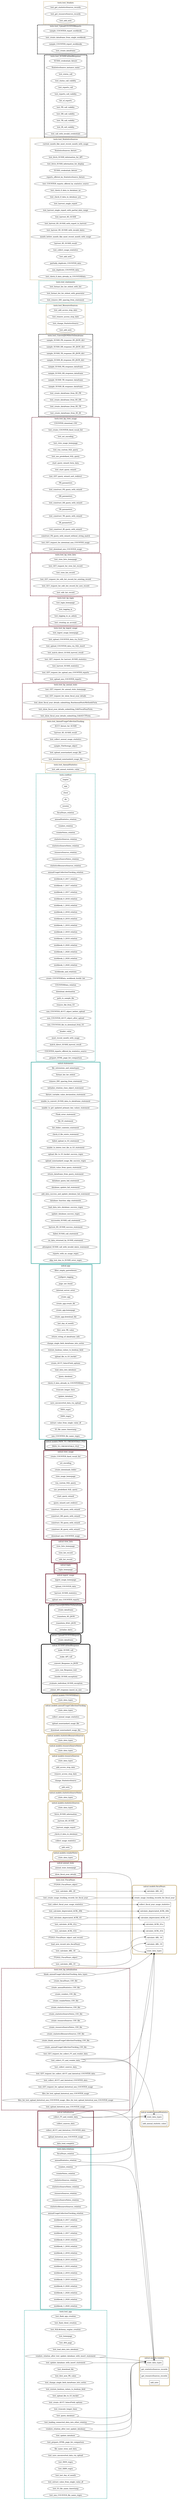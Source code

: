 digraph function_call_chains {
    graph [rankdir="LR"]

    /* Cluster Types
        `penwidth=5`
        Class: `style="rounded"`
        Tests: `style="dashed"`

        Relation: `color="#ceb888"` (Gold)
        Blueprint: `color="#782f40"` (Garnet)
        Module collecting general functions: `color="#5cb8b2"`
    */

    node [  // To remove the fill color from the individual function nodes
        style="filled"
        fillcolor="white"
    ]
    /* Node Types
        Route functions: `shape="cds"`
        Function connecting to S3: `shape="folder"`
        Function connecting to MySQL: `shape="cylinder"`
        Other functions: `shape="box"`

        Test function: `style="dashed"`
        Fixture function: `style="dotted"`
    */

    /*
        Edges represent function calls
            Edges are instantiated under the cluster containing the calling function
            Edges go from the calling function to the called function
        Function calls include
            Flask redirects to a route function's URL via `url_for()`
            Accessing a route via the Flask test client
    */

    subgraph cluster_fiscalYears {
        label="nolcat.models.fiscalYears"
        penwidth=5
        style="rounded"
        color="#ceb888"

        state_data_types_in_fiscalYears [
            label="state_data_types"
            shape="box"
        ]
        calculate_depreciated_ACRL_60b [shape="box"]
        calculate_depreciated_ACRL_63 [shape="box"]
        calculate_ACRL_61a [shape="box"]
        calculate_ACRL_61b [shape="box"]
        calculate_ARL_18 [shape="box"]
        calculate_ARL_19 [shape="box"]
        calculate_ARL_20 [shape="box"]
        create_usage_tracking_records_for_fiscal_year [shape="box"]
        collect_fiscal_year_usage_statistics [shape="box"]
    }

    subgraph cluster_annualStatistics {
        label="nolcat.models.annualStatistics"
        penwidth=5
        style="rounded"
        color="#ceb888"

        state_data_types_in_annualStatistics [
            label="state_data_types"
            shape="box"
        ]
        add_annual_statistic_value [shape="box"]
    }


    subgraph cluster_vendors {
        label="nolcat.models.vendors"
        penwidth=5
        style="rounded"
        color="#ceb888"

        state_data_types_in_vendors [
            label="state_data_types"
            shape="box"
        ]
        get_statisticsSources_records [shape="box"]
        get_resourceSources_records [shape="box"]
        add_note_in_vendors [
            label="add_note"
            shape="box"
        ]
    }


    subgraph cluster_vendorNotes {
        label="nolcat.models.vendorNotes"
        penwidth=5
        style="rounded"
        color="#ceb888"

        state_data_types_in_vendorNotes [
            label="state_data_types"
            /*shape=""*/
        ]
    }


    subgraph cluster_statisticsSources {
        label="nolcat.models.statisticsSources"
        penwidth=5
        style="rounded"
        color="#ceb888"

        state_data_types_in_statisticsSources [
            label="state_data_types"
            /*shape=""*/
        ]
        fetch_SUSHI_information
        _harvest_R5_SUSHI
        _harvest_single_report
        _check_if_data_in_database
        collect_usage_statistics
        add_note_in_statisticsSources [
            label="add_note"
            /*shape=""*/
        ]
    }


    subgraph cluster_statisticsSourceNotes {
        label="nolcat.models.statisticsSourceNotes"
        penwidth=5
        style="rounded"
        color="#ceb888"

        state_data_types_in_statisticsSourceNotes [
            label="state_data_types"
            /*shape=""*/
        ]
    }


    subgraph cluster_resourceSources {
        label="nolcat.models.resourceSources"
        penwidth=5
        style="rounded"
        color="#ceb888"

        state_data_types_in_resourceSources [
            label="state_data_types"
            /*shape=""*/
        ]
        add_access_stop_date
        remove_access_stop_date
        change_StatisticsSource
        add_note_in_resourceSources [
            label="add_note"
            /*shape=""*/
        ]
    }


    subgraph cluster_resourceSourceNotes {
        label="nolcat.models.resourceSourceNotes"
        penwidth=5
        style="rounded"
        color="#ceb888"

        state_data_types_in_resourceSourceNotes [
            label="state_data_types"
            /*shape=""*/
        ]
    }


    subgraph cluster_statisticsResourceSources {
        label="nolcat.models.statisticsResourceSources"
        penwidth=5
        style="rounded"
        color="#ceb888"

        state_data_types_in_statisticsResourceSources [
            label="state_data_types"
            /*shape=""*/
        ]
    }


    subgraph cluster_annualUsageCollectionTracking {
        label="nolcat.models.annualUsageCollectionTracking"
        penwidth=5
        style="rounded"
        color="#ceb888"

        state_data_types_in_annualUsageCollectionTracking [
            label="state_data_types"
            /*shape=""*/
        ]
        collect_annual_usage_statistics
        upload_nonstandard_usage_file
        download_nonstandard_usage_file
    }


    subgraph cluster_COUNTERData {
        label="nolcat.models.COUNTERData"
        penwidth=5
        style="rounded"
        color="#ceb888"

        state_data_types_in_COUNTERData [
            label="state_data_types"
            /*shape=""*/
        ]
    }


    subgraph cluster_SUSHICallAndResponse {
        label="nolcat.SUSHICallAndResponse"
        penwidth=5
        style="rounded"

        make_SUSHI_call
        _make_API_call
        _convert_Response_to_JSON
        _save_raw_Response_text
        _handle_SUSHI_exceptions
        _evaluate_individual_SUSHI_exception
        _stdout_API_response_based_on_size
    }


    subgraph cluster_UploadCOUNTERReports {
        label="nolcat.UploadCOUNTERReports"
        penwidth=5
        style="rounded"

        create_dataframe_in_UploadCOUNTERReports [
            label="create_dataframe"
            /*shape=""*/
        ]
    }


    subgraph cluster_ConvertJSONDictToDataframe {
        label="nolcat.ConvertJSONDictToDataframe"
        penwidth=5
        style="rounded"

        create_dataframe_in_ConvertJSONDictToDataframe [
            label="create_dataframe"
            /*shape=""*/
        ]
        _transform_R5_JSON
        _transform_R5b1_JSON
        _serialize_dates
    }


    subgraph cluster_annual_stats {
        label="nolcat.annual_stats"
        penwidth=5
        color="#782f40"

        annual_stats_homepage
        show_fiscal_year_details
    }
    show_fiscal_year_details -> state_data_types_in_fiscalYears


    subgraph cluster_ingest_usage {
        label="nolcat.ingest_usage"
        penwidth=5
        color="#782f40"

        ingest_usage_homepage
        upload_COUNTER_data
        harvest_SUSHI_statistics
        upload_non_COUNTER_reports
    }


    subgraph cluster_initialization {
        label="nolcat.initialization"
        penwidth=5
        color="#782f40"

        collect_FY_and_vendor_data
        collect_sources_data
        collect_AUCT_and_historical_COUNTER_data
        upload_historical_non_COUNTER_usage
        data_load_complete
    }
    collect_FY_and_vendor_data -> state_data_types_in_fiscalYears
    collect_FY_and_vendor_data -> state_data_types_in_annualStatistics
    collect_FY_and_vendor_data -> state_data_types_in_vendors


    subgraph cluster_login {
        label="nolcat.login"
        penwidth=5
        color="#782f40"

        login_homepage
    }


    subgraph cluster_view_lists {
        label="nolcat.view_lists"
        penwidth=5
        color="#782f40"

        view_lists_homepage
        view_list_record
        edit_list_record
    }


    subgraph cluster_view_usage {
        label="nolcat.view_usage"
        penwidth=5
        color="#782f40"

        create_COUNTER_fixed_vocab_list
        set_encoding
        create_downloads_folder
        view_usage_homepage
        run_custom_SQL_query
        use_predefined_SQL_query
        start_query_wizard
        query_wizard_sort_redirect
        construct_PR_query_with_wizard
        construct_DR_query_with_wizard
        construct_TR_query_with_wizard
        construct_IR_query_with_wizard
        download_non_COUNTER_usage
    }


    subgraph cluster_PATH_TO_CREDENTIALS_FILE {
        label="nolcat.models.PATH_TO_CREDENTIALS_FILE"
        penwidth=5

        PATH_TO_CREDENTIALS_FILE
    }


    subgraph cluster_app {
        label="nolcat.app"
        penwidth=5
        color="#5cb8b2"

        filter_empty_parentheses
        configure_logging
        page_not_found
        internal_server_error
        create_app
        "create_app.create_db"
        "create_app.homepage"
        "create_app.download_file"
        last_day_of_month
        first_new_PK_value
        return_string_of_dataframe_info
        change_single_field_dataframe_into_series
        restore_boolean_values_to_boolean_field
        upload_file_to_S3_bucket
        create_AUCT_SelectField_options
        load_data_into_database
        query_database
        check_if_data_already_in_COUNTERData
        truncate_longer_lines
        update_database
        save_unconverted_data_via_upload
        ISSN_regex
        ISBN_regex
        extract_value_from_single_value_df
        S3_file_name_timestamp
        non_COUNTER_file_name_regex
    }


    subgraph cluster_statements {
        label="nolcat.statements"
        penwidth=5
        color="#5cb8b2"

        file_extensions_and_mimetypes
        format_list_for_stdout
        remove_IDE_spacing_from_statement
        initialize_relation_class_object_statement
        fixture_variable_value_declaration_statement
        unable_to_convert_SUSHI_data_to_dataframe_statement
        unable_to_get_updated_primary_key_values_statement
        Flask_error_statement
        file_IO_statement
        list_folder_contents_statement
        check_if_file_exists_statement
        failed_upload_to_S3_statement
        unable_to_delete_test_file_in_S3_statement
        upload_file_to_S3_bucket_success_regex
        upload_nonstandard_usage_file_success_regex
        return_value_from_query_statement
        return_dataframe_from_query_statement
        database_query_fail_statement
        database_update_fail_statement
        add_data_success_and_update_database_fail_statement
        database_function_skip_statements
        load_data_into_database_success_regex
        update_database_success_regex
        successful_SUSHI_call_statement
        harvest_R5_SUSHI_success_statement
        failed_SUSHI_call_statement
        no_data_returned_by_SUSHI_statement
        attempted_SUSHI_call_with_invalid_dates_statement
        reports_with_no_usage_regex
        skip_test_due_to_SUSHI_error_regex
    }


    subgraph cluster_relations {
        label="tests.data.relations"
        penwidth=5
        color="#5cb8b2"

        fiscalYears_relation_in_relations [
            label="fiscalYears_relation"
            /*shape=""*/
        ]
        annualStatistics_relation_in_relations [
            label="annualStatistics_relation"
            /*shape=""*/
        ]
        vendors_relation_in_relations [
            label="vendors_relation"
            /*shape=""*/
        ]
        vendorNotes_relation_in_relations [
            label="vendorNotes_relation"
            /*shape=""*/
        ]
        statisticsSources_relation_in_relations [
            label="statisticsSources_relation"
            /*shape=""*/
        ]
        statisticsSourceNotes_relation_in_relations [
            label="statisticsSourceNotes_relation"
            /*shape=""*/
        ]
        resourceSources_relation_in_relations [
            label="resourceSources_relation"
            /*shape=""*/
        ]
        resourceSourceNotes_relation_in_relations [
            label="resourceSourceNotes_relation"
            /*shape=""*/
        ]
        statisticsResourceSources_relation_in_relations [
            label="statisticsResourceSources_relation"
            /*shape=""*/
        ]
        annualUsageCollectionTracking_relation_in_relations [
            label="annualUsageCollectionTracking_relation"
            /*shape=""*/
        ]
        workbook_0_2017_relation_in_relations [
            label="workbook_0_2017_relation"
            /*shape=""*/
        ]
        workbook_1_2017_relation_in_relations [
            label="workbook_1_2017_relation"
            /*shape=""*/
        ]
        workbook_2_2017_relation_in_relations [
            label="workbook_2_2017_relation"
            /*shape=""*/
        ]
        workbook_0_2018_relation_in_relations [
            label="workbook_0_2018_relation"
            /*shape=""*/
        ]
        workbook_1_2018_relation_in_relations [
            label="workbook_1_2018_relation"
            /*shape=""*/
        ]
        workbook_2_2018_relation_in_relations [
            label="workbook_2_2018_relation"
            /*shape=""*/
        ]
        workbook_0_2019_relation_in_relations [
            label="workbook_0_2019_relation"
            /*shape=""*/
        ]
        workbook_1_2019_relation_in_relations [
            label="workbook_1_2019_relation"
            /*shape=""*/
        ]
        workbook_2_2019_relation_in_relations [
            label="workbook_2_2019_relation"
            /*shape=""*/
        ]
        workbook_3_2019_relation_in_relations [
            label="workbook_3_2019_relation"
            /*shape=""*/
        ]
        workbook_0_2020_relation_in_relations [
            label="workbook_0_2020_relation"
            /*shape=""*/
        ]
        workbook_1_2020_relation_in_relations [
            label="workbook_1_2020_relation"
            /*shape=""*/
        ]
        workbook_2_2020_relation_in_relations [
            label="workbook_2_2020_relation"
            /*shape=""*/
        ]
        workbook_3_2020_relation_in_relations [
            label="workbook_3_2020_relation"
            /*shape=""*/
        ]
    }
    fiscalYears_relation_in_relations -> state_data_types_in_fiscalYears
    annualStatistics_relation_in_relations -> state_data_types_in_annualStatistics
    vendors_relation_in_relations -> state_data_types_in_vendors


    subgraph cluster_conftest {
        label="tests.conftest"
        penwidth=5
        style="dashed"
        color="#5cb8b2"

        engine
        app
        client
        db
        session
        fiscalYears_relation_in_conftest [
            label="fiscalYears_relation"
            /*shape=""*/
        ]
        annualStatistics_relation_in_conftest [
            label="annualStatistics_relation"
            /*shape=""*/
        ]
        vendors_relation_in_conftest [
            label="vendors_relation"
            /*shape=""*/
        ]
        vendorNotes_relation_in_conftest [
            label="vendorNotes_relation"
            /*shape=""*/
        ]
        statisticsSources_relation_in_conftest [
            label="statisticsSources_relation"
            /*shape=""*/
        ]
        statisticsSourceNotes_relation_in_conftest [
            label="statisticsSourceNotes_relation"
            /*shape=""*/
        ]
        resourceSources_relation_in_conftest [
            label="resourceSources_relation"
            /*shape=""*/
        ]
        resourceSourceNotes_relation_in_conftest [
            label="resourceSourceNotes_relation"
            /*shape=""*/
        ]
        statisticsResourceSources_relation_in_conftest [
            label="statisticsResourceSources_relation"
            /*shape=""*/
        ]
        annualUsageCollectionTracking_relation_in_conftest [
            label="annualUsageCollectionTracking_relation"
            /*shape=""*/
        ]
        workbook_0_2017_relation_in_conftest [
            label="workbook_0_2017_relation"
            /*shape=""*/
        ]
        workbook_1_2017_relation_in_conftest [
            label="workbook_1_2017_relation"
            /*shape=""*/
        ]
        workbook_2_2017_relation_in_conftest [
            label="workbook_2_2017_relation"
            /*shape=""*/
        ]
        workbook_0_2018_relation_in_conftest [
            label="workbook_0_2018_relation"
            /*shape=""*/
        ]
        workbook_1_2018_relation_in_conftest [
            label="workbook_1_2018_relation"
            /*shape=""*/
        ]
        workbook_2_2018_relation_in_conftest [
            label="workbook_2_2018_relation"
            /*shape=""*/
        ]
        workbook_0_2019_relation_in_conftest [
            label="workbook_0_2019_relation"
            /*shape=""*/
        ]
        workbook_1_2019_relation_in_conftest [
            label="workbook_1_2019_relation"
            /*shape=""*/
        ]
        workbook_2_2019_relation_in_conftest [
            label="workbook_2_2019_relation"
            /*shape=""*/
        ]
        workbook_3_2019_relation_in_conftest [
            label="workbook_3_2019_relation"
            /*shape=""*/
        ]
        workbook_0_2020_relation_in_conftest [
            label="workbook_0_2020_relation"
            /*shape=""*/
        ]
        workbook_1_2020_relation_in_conftest [
            label="workbook_1_2020_relation"
            /*shape=""*/
        ]
        workbook_2_2020_relation_in_conftest [
            label="workbook_2_2020_relation"
            /*shape=""*/
        ]
        workbook_3_2020_relation_in_conftest [
            label="workbook_3_2020_relation"
            /*shape=""*/
        ]
        workbooks_and_relations
        create_COUNTERData_workbook_iterdir_list
        COUNTERData_relation
        download_destination
        path_to_sample_file
        remove_file_from_S3
        non_COUNTER_AUCT_object_before_upload
        non_COUNTER_AUCT_object_after_upload
        non_COUNTER_file_to_download_from_S3
        header_value
        most_recent_month_with_usage
        match_direct_SUSHI_harvest_result
        COUNTER_reports_offered_by_statistics_source
        prepare_HTML_page_for_comparison
    }


    subgraph cluster_test_AnnualStatistics {
        label="tests.test_AnnualStatistics"
        penwidth=5
        style="dashed"
        color="#ceb888"

        test_add_annual_statistic_value
    }


    subgraph cluster_test_AnnualUsageCollectionTracking {
        label="tests.test_AnnualUsageCollectionTracking"
        penwidth=5
        style="dashed"
        color="#ceb888"

        AUCT_fixture_for_SUSHI
        harvest_R5_SUSHI_result_in_test_AnnualUsageCollectionTracking [
            label="harvest_R5_SUSHI_result"
            /*shape=""*/
        ]
        test_collect_annual_usage_statistics
        sample_FileStorage_object
        test_upload_nonstandard_usage_file
        test_download_nonstandard_usage_file
    }


    subgraph cluster_test_app {
        label="tests.test_app"
        penwidth=5
        style="dashed"
        color="#5cb8b2"

        test_flask_app_creation
        test_flask_client_creation
        test_SQLAlchemy_engine_creation
        test_homepage
        test_404_page
        test_load_data_into_database
        test_query_database
        test_loading_connected_data_into_other_relation
        test_download_file
        test_first_new_PK_value
        test_change_single_field_dataframe_into_series
        test_restore_boolean_values_to_boolean_field
        test_upload_file_to_S3_bucket
        test_create_AUCT_SelectField_options
        test_truncate_longer_lines
        vendors_relation_after_test_update_database
        test_update_database
        vendors_relation_after_test_update_database_with_insert_statement
        test_update_database_with_insert_statement
        test_prepare_HTML_page_for_comparison
        file_name_stem_and_data
        test_save_unconverted_data_via_upload
        test_ISSN_regex
        test_ISBN_regex
        test_last_day_of_month
        test_extract_value_from_single_value_df
        test_S3_file_name_timestamp
        test_non_COUNTER_file_name_regex
    }
    test_query_database -> state_data_types_in_vendors
    test_loading_connected_data_into_other_relation -> state_data_types_in_vendors
    vendors_relation_after_test_update_database -> state_data_types_in_vendors
    test_update_database -> state_data_types_in_vendors
    vendors_relation_after_test_update_database_with_insert_statement -> state_data_types_in_vendors
    test_update_database_with_insert_statement -> state_data_types_in_vendors


    subgraph cluster_test_bp_annual_stats {
        label="tests.test_bp_annual_stats"
        penwidth=5
        style="dashed"
        color="#782f40"

        test_GET_request_for_annual_stats_homepage
        test_GET_request_for_show_fiscal_year_details
        test_show_fiscal_year_details_submitting_RunAnnualStatsMethodsForm
        test_show_fiscal_year_details_submitting_EditFiscalYearForm
        test_show_fiscal_year_details_submitting_EditAUCTForm
    }


    subgraph cluster_test_bp_ingest_usage {
        label="tests.test_bp_ingest_usage"
        penwidth=5
        style="dashed"
        color="#782f40"

        test_ingest_usage_homepage
        test_upload_COUNTER_data_via_Excel
        test_upload_COUNTER_data_via_SQL_insert
        test_match_direct_SUSHI_harvest_result
        test_GET_request_for_harvest_SUSHI_statistics
        test_harvest_SUSHI_statistics
        test_GET_request_for_upload_non_COUNTER_reports
        test_upload_non_COUNTER_reports
    }


    subgraph cluster_test_bp_initialization {
        label="tests.test_bp_initialization"
        penwidth=5
        style="dashed"
        color="#782f40"

        blank_annualUsageCollectionTracking_data_types
        create_fiscalYears_CSV_file
        create_annualStatistics_CSV_file
        create_vendors_CSV_file
        create_vendorNotes_CSV_file
        create_statisticsSources_CSV_file
        create_statisticsSourceNotes_CSV_file
        create_resourceSources_CSV_file
        create_resourceSourceNotes_CSV_file
        create_statisticsResourceSources_CSV_file
        create_blank_annualUsageCollectionTracking_CSV_file
        create_annualUsageCollectionTracking_CSV_file
        test_GET_request_for_collect_FY_and_vendor_data
        test_collect_FY_and_vendor_data
        test_collect_sources_data
        test_GET_request_for_collect_AUCT_and_historical_COUNTER_data
        test_collect_AUCT_and_historical_COUNTER_data
        test_GET_request_for_upload_historical_non_COUNTER_usage
        files_for_test_upload_historical_non_COUNTER_usage
        "files_for_test_upload_historical_non_COUNTER_usage._files_for_test_upload_historical_non_COUNTER_usage"
        test_upload_historical_non_COUNTER_usage
    }
    blank_annualUsageCollectionTracking_data_types -> state_data_types_in_fiscalYears
    test_collect_FY_and_vendor_data -> state_data_types_in_fiscalYears
    test_collect_FY_and_vendor_data -> state_data_types_in_annualStatistics
    test_collect_FY_and_vendor_data -> state_data_types_in_vendors


    subgraph cluster_test_bp_login {
        label="tests.test_bp_login"
        penwidth=5
        style="dashed"
        color="#782f40"

        test_login_homepage
        test_logging_in
        test_logging_in_as_admin
        test_creating_an_account
    }


    subgraph cluster_test_bp_view_lists {
        label="tests.test_bp_view_lists"
        penwidth=5
        style="dashed"
        color="#782f40"

        test_view_lists_homepage
        test_GET_request_for_view_list_record
        test_view_list_record
        test_GET_request_for_edit_list_record_for_existing_record
        test_GET_request_for_edit_list_record_for_new_record
        test_edit_list_record
    }


    subgraph cluster_test_bp_view_usage {
        label="tests.test_bp_view_usage"
        penwidth=5
        style="dashed"
        color="#782f40"

        COUNTER_download_CSV
        test_create_COUNTER_fixed_vocab_list
        test_set_encoding
        test_view_usage_homepage
        test_run_custom_SQL_query
        test_use_predefined_SQL_query
        start_query_wizard_form_data
        test_start_query_wizard
        test_GET_query_wizard_sort_redirect
        PR_parameters
        test_construct_PR_query_with_wizard
        DR_parameters
        test_construct_DR_query_with_wizard
        TR_parameters
        test_construct_TR_query_with_wizard
        IR_parameters
        test_construct_IR_query_with_wizard
        construct_PR_query_with_wizard_without_string_match
        test_GET_request_for_download_non_COUNTER_usage
        test_download_non_COUNTER_usage
    }


    subgraph cluster_test_ConvertJSONDictToDataframe {
        label="tests.test_ConvertJSONDictToDataframe"
        penwidth=5
        style="dashed"

        sample_SUSHI_PR_response_R5_JSON_dict
        sample_SUSHI_DR_response_R5_JSON_dict
        sample_SUSHI_TR_response_R5_JSON_dict
        sample_SUSHI_IR_response_R5_JSON_dict
        sample_SUSHI_PR_response_dataframe
        sample_SUSHI_DR_response_dataframe
        sample_SUSHI_TR_response_dataframe
        sample_SUSHI_IR_response_dataframe
        test_create_dataframe_from_R5_PR
        test_create_dataframe_from_R5_DR
        test_create_dataframe_from_R5_TR
        test_create_dataframe_from_R5_IR
    }


    subgraph cluster_test_FiscalYears {
        label="tests.test_FiscalYears"
        penwidth=5
        style="dashed"
        color="#ceb888"

        FY2020_FiscalYears_object
        test_calculate_depreciated_ACRL_60b
        test_calculate_depreciated_ACRL_63
        test_calculate_ACRL_61a
        test_calculate_ACRL_61b
        test_calculate_ARL_18
        test_calculate_ARL_19
        test_calculate_ARL_20
        FY2023_FiscalYears_object_and_record
        load_new_record_into_fiscalYears
        test_create_usage_tracking_records_for_fiscal_year
        FY2022_FiscalYears_object
        test_collect_fiscal_year_usage_statistics
    }
    test_calculate_depreciated_ACRL_60b -> calculate_depreciated_ACRL_60b
    test_calculate_depreciated_ACRL_63 -> calculate_depreciated_ACRL_63
    test_calculate_ACRL_61a -> calculate_ACRL_61a
    test_calculate_ACRL_61b -> calculate_ACRL_61b
    test_calculate_ARL_18 -> calculate_ARL_18
    test_calculate_ARL_19 -> calculate_ARL_19
    test_calculate_ARL_20 -> calculate_ARL_20
    test_create_usage_tracking_records_for_fiscal_year -> create_usage_tracking_records_for_fiscal_year
    test_collect_fiscal_year_usage_statistics -> collect_fiscal_year_usage_statistics


    subgraph cluster_test_ResourceSources {
        label="tests.test_ResourceSources"
        penwidth=5
        style="dashed"
        color="#ceb888"

        test_add_access_stop_date
        test_remove_access_stop_date
        test_change_StatisticsSource
        test_add_note_in_test_ResourceSources [
            label="test_add_note"
            /*shape=""*/
        ]
    }


    subgraph cluster_test_statements {
        label="tests.test_statements"
        penwidth=5
        style="dashed"
        color="#5cb8b2"

        test_format_list_for_stdout_with_list
        test_format_list_for_stdout_with_generator
        test_remove_IDE_spacing_from_statement
    }


    subgraph cluster_test_StatisticsSources {
        label="tests.test_StatisticsSources"
        penwidth=5
        style="dashed"
        color="#ceb888"

        current_month_like_most_recent_month_with_usage
        StatisticsSources_fixture
        test_fetch_SUSHI_information_for_API
        test_fetch_SUSHI_information_for_display
        SUSHI_credentials_fixture_in_test_StatisticsSources [
            label="SUSHI_credentials_fixture"
            /*shape=""*/
        ]
        reports_offered_by_StatisticsSource_fixture
        test_COUNTER_reports_offered_by_statistics_source
        test_check_if_data_in_database_no
        test_check_if_data_in_database_yes
        test_harvest_single_report
        test_harvest_single_report_with_partial_date_range
        test_harvest_R5_SUSHI
        test_harvest_R5_SUSHI_with_report_to_harvest
        test_harvest_R5_SUSHI_with_invalid_dates
        month_before_month_like_most_recent_month_with_usage
        harvest_R5_SUSHI_result_in_test_StatisticsSources [
            label="harvest_R5_SUSHI_result"
            /*shape=""*/
        ]
        test_collect_usage_statistics
        test_add_note_in_test_StatisticsSources [
            label="test_add_note"
            /*shape=""*/
        ]
        partially_duplicate_COUNTER_data
        non_duplicate_COUNTER_data
        test_check_if_data_already_in_COUNTERData
    }


    subgraph cluster_test_SUSHICallAndResponse {
        label="tests.test_SUSHICallAndResponse"
        penwidth=5
        style="dashed"

        SUSHI_credentials_fixture_in_test_SUSHICallAndResponse [
            label="SUSHI_credentials_fixture"
            /*shape=""*/
        ]
        StatisticsSource_instance_name
        test_status_call
        test_status_call_validity
        test_reports_call
        test_reports_call_validity
        list_of_reports
        test_PR_call_validity
        test_DR_call_validity
        test_TR_call_validity
        test_IR_call_validity
        test_call_with_invalid_credentials
    }


    subgraph cluster_test_UploadCOUNTERReports {
        label="tests.test_UploadCOUNTERReports"
        penwidth=5
        style="dashed"

        sample_COUNTER_report_workbook
        test_create_dataframe_from_single_workbook
        sample_COUNTER_report_workbooks
        test_create_dataframe
    }


    subgraph cluster_test_Vendors {
        label="tests.test_Vendors"
        penwidth=5
        style="dashed"
        color="#ceb888"

        test_get_statisticsSources_records
        test_get_resourceSources_records
        test_add_note_in_test_Vendors [
            label="test_add_note"
            /*shape=""*/
        ]
    }


    // Add connections for StatisticsSources methods (`harvest_R5_SUSHI_result` as connection origin left unspecified): https://github.com/ereiskind/nolcat/pull/191/commits/af181e6037c7ac91994cd063a7549adf9846b8cc
    // Add connections for ResourceSources methods: https://github.com/ereiskind/nolcat/pull/191/commits/721b779c66c443ff04f80e0dc74777fcfc80cf8e
    // Add connections for AnnualUsageConnectionTracking methods: https://github.com/ereiskind/nolcat/pull/191/commits/966d05e3821bbff25f1aa3179f56076a5427e8e1
    // Add connections to PATH_TO_CREDENTIALS_FILE https://github.com/ereiskind/nolcat/pull/191/commits/dec8d4ad1a6d7dbf4cdd8d8a03a06f1aa06b65e1
    // Commit call by PATH_TO_CREDENTIALS_FILE https://github.com/ereiskind/nolcat/pull/191/commits/da386620654dab8f77b9d30e684882ff513542db
    // Add connections to create_dataframe methods (missing adding shapes to nodes) https://github.com/ereiskind/nolcat/pull/191/commits/e2498758d4182531ef0534a346653607d2e4e636
    // Add connections for ConvertJSONDictToDataframe methods(`create_dataframe` as connection origin left unspecified) https://github.com/ereiskind/nolcat/pull/191/commits/28ba4a8087175b7725f01fc7c50b3f41e2cb9278
    // Add connections for SUSHICallAndResponse methods https://github.com/ereiskind/nolcat/pull/191/commits/2f4aad8aeef0da409f63125c7072064c1a97ce87
    // Add connections to route functions https://github.com/ereiskind/nolcat/pull/191/commits/cee0c74fbc8eb1a98bf81d1f0f37e37e69c2a632
    // Add connections for create_app and its subfunctions https://github.com/ereiskind/nolcat/pull/191/commits/089fdda24e2788ad73aeb1a88a7dd76b9d18fbc9
    // Add connections for Flask error functions https://github.com/ereiskind/nolcat/pull/191/commits/54cc3e1869b0b401c3cbcf5e201bda3960f2ef04
    // Add connections for upload_file_to_S3_bucket https://github.com/ereiskind/nolcat/pull/191/commits/cdfa2e1ce058bf1e2129876b58ebe3c51be3b786
    // Add connections to query_database(first noted shape becomes valid here) https://github.com/ereiskind/nolcat/pull/191/commits/5d2927afd632902a5a6ce3077cca1eb0b2a6cd5a
    // Add connections for remaining MySQL functions(remaining noted shape becomes valid here) https://github.com/ereiskind/nolcat/pull/191/commits/e8e88a63b5909230b85b1d8b2f07f5be253beb6f
    // Add connections for statements functions https://github.com/ereiskind/nolcat/pull/191/commits/d4c3789b3b46fb828f4f6c8fcbb3a2ecf8528a8f
    // Add connections for logging functions https://github.com/ereiskind/nolcat/pull/191/commits/ef180451ea4b49c91d5712d13684e7acb617dd33
    // Add function calls for relation functions https://github.com/ereiskind/nolcat/pull/191/commits/88494ba9e6207ddcca37c9eb00e9ea54578c01bc
    // Add function calls for workbook functions https://github.com/ereiskind/nolcat/pull/191/commits/9d809f04b20a758147db5df0db99868de326e672
    // Add connections to engine fixture https://github.com/ereiskind/nolcat/pull/191/commits/d5e5997f97fbd5eb604273458726b6f7458b9b7e
    // Add connections to app fixture https://github.com/ereiskind/nolcat/pull/191/commits/3f3240e7fb2de451bf35d4a1aaf0d74d5219863c
    // Add connections to remaining Flask fixtures https://github.com/ereiskind/nolcat/pull/191/commits/5e7d03a017a8e7f6e1d780ab107b8e0458c82a3b
    // Add connections to remaining conftest fixtures (note shape for S3 fixtures incorrect) https://github.com/ereiskind/nolcat/pull/191/commits/c9219caad163aed07ea762de6eaf963d0ff3a12a
    // Add calls to functions in test modules(`test_check_if_data_already_in_COUNTERData` didn't have shape; `SUSHI_credentials_fixture` in connections left unspecified) https://github.com/ereiskind/nolcat/pull/191/commits/089c07f3d213c69ffeb373abb768fb10524a2551
    // Add connections for remaining valid helper functions https://github.com/ereiskind/nolcat/pull/191/commits/209cd5e119e363e864d8f714d5ed3a27206d7a6a
}